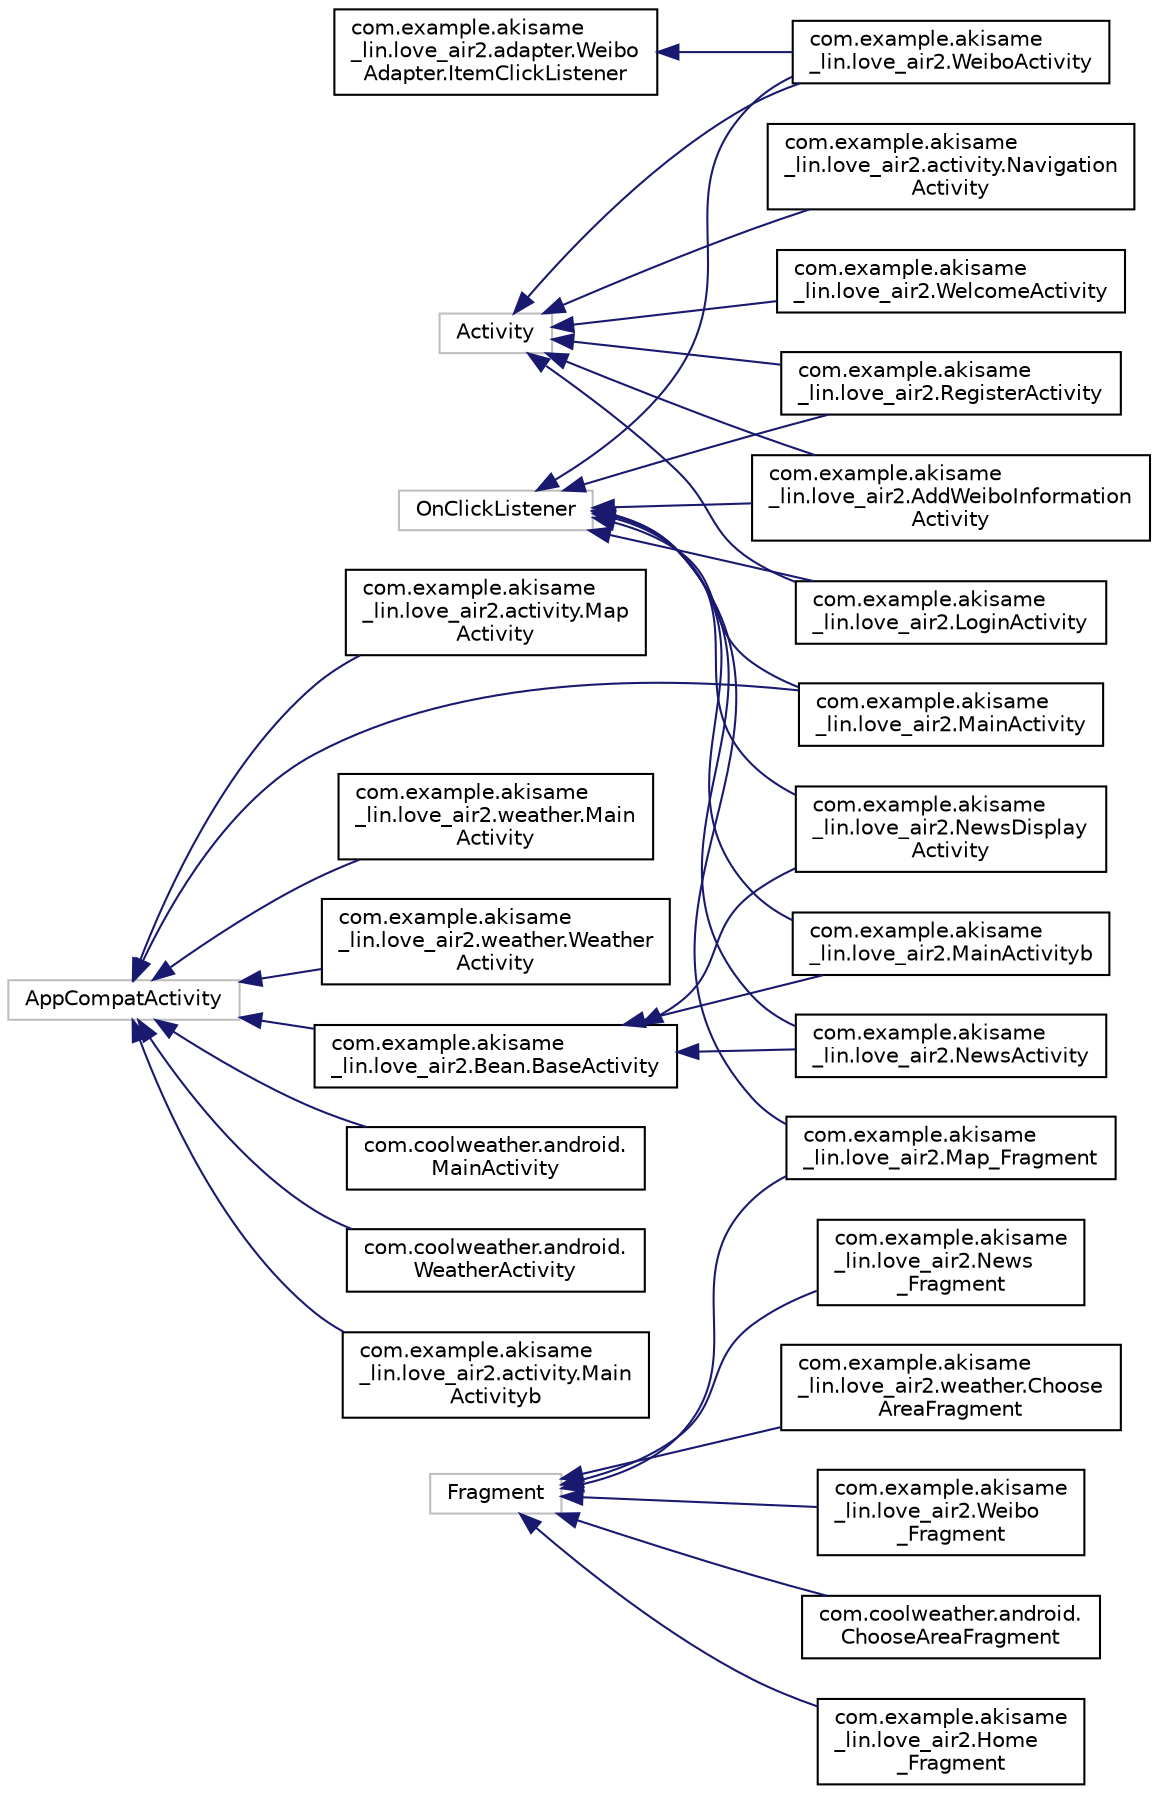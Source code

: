 digraph "类继承关系图"
{
 // LATEX_PDF_SIZE
  edge [fontname="Helvetica",fontsize="10",labelfontname="Helvetica",labelfontsize="10"];
  node [fontname="Helvetica",fontsize="10",shape=record];
  rankdir="LR";
  Node115 [label="Activity",height=0.2,width=0.4,color="grey75", fillcolor="white", style="filled",tooltip=" "];
  Node115 -> Node116 [dir="back",color="midnightblue",fontsize="10",style="solid",fontname="Helvetica"];
  Node116 [label="com.example.akisame\l_lin.love_air2.activity.Navigation\lActivity",height=0.2,width=0.4,color="black", fillcolor="white", style="filled",URL="$classcom_1_1example_1_1akisame__lin_1_1love__air2_1_1activity_1_1_navigation_activity.html",tooltip=" "];
  Node115 -> Node0 [dir="back",color="midnightblue",fontsize="10",style="solid",fontname="Helvetica"];
  Node0 [label="com.example.akisame\l_lin.love_air2.AddWeiboInformation\lActivity",height=0.2,width=0.4,color="black", fillcolor="white", style="filled",URL="$classcom_1_1example_1_1akisame__lin_1_1love__air2_1_1_add_weibo_information_activity.html",tooltip=" "];
  Node115 -> Node23 [dir="back",color="midnightblue",fontsize="10",style="solid",fontname="Helvetica"];
  Node23 [label="com.example.akisame\l_lin.love_air2.LoginActivity",height=0.2,width=0.4,color="black", fillcolor="white", style="filled",URL="$classcom_1_1example_1_1akisame__lin_1_1love__air2_1_1_login_activity.html",tooltip=" "];
  Node115 -> Node29 [dir="back",color="midnightblue",fontsize="10",style="solid",fontname="Helvetica"];
  Node29 [label="com.example.akisame\l_lin.love_air2.RegisterActivity",height=0.2,width=0.4,color="black", fillcolor="white", style="filled",URL="$classcom_1_1example_1_1akisame__lin_1_1love__air2_1_1_register_activity.html",tooltip=" "];
  Node115 -> Node30 [dir="back",color="midnightblue",fontsize="10",style="solid",fontname="Helvetica"];
  Node30 [label="com.example.akisame\l_lin.love_air2.WeiboActivity",height=0.2,width=0.4,color="black", fillcolor="white", style="filled",URL="$classcom_1_1example_1_1akisame__lin_1_1love__air2_1_1_weibo_activity.html",tooltip=" "];
  Node115 -> Node117 [dir="back",color="midnightblue",fontsize="10",style="solid",fontname="Helvetica"];
  Node117 [label="com.example.akisame\l_lin.love_air2.WelcomeActivity",height=0.2,width=0.4,color="black", fillcolor="white", style="filled",URL="$classcom_1_1example_1_1akisame__lin_1_1love__air2_1_1_welcome_activity.html",tooltip=" "];
  Node107 [label="AppCompatActivity",height=0.2,width=0.4,color="grey75", fillcolor="white", style="filled",tooltip=" "];
  Node107 -> Node108 [dir="back",color="midnightblue",fontsize="10",style="solid",fontname="Helvetica"];
  Node108 [label="com.coolweather.android.\lMainActivity",height=0.2,width=0.4,color="black", fillcolor="white", style="filled",URL="$classcom_1_1coolweather_1_1android_1_1_main_activity.html",tooltip=" "];
  Node107 -> Node109 [dir="back",color="midnightblue",fontsize="10",style="solid",fontname="Helvetica"];
  Node109 [label="com.coolweather.android.\lWeatherActivity",height=0.2,width=0.4,color="black", fillcolor="white", style="filled",URL="$classcom_1_1coolweather_1_1android_1_1_weather_activity.html",tooltip=" "];
  Node107 -> Node110 [dir="back",color="midnightblue",fontsize="10",style="solid",fontname="Helvetica"];
  Node110 [label="com.example.akisame\l_lin.love_air2.activity.Main\lActivityb",height=0.2,width=0.4,color="black", fillcolor="white", style="filled",URL="$classcom_1_1example_1_1akisame__lin_1_1love__air2_1_1activity_1_1_main_activityb.html",tooltip=" "];
  Node107 -> Node111 [dir="back",color="midnightblue",fontsize="10",style="solid",fontname="Helvetica"];
  Node111 [label="com.example.akisame\l_lin.love_air2.activity.Map\lActivity",height=0.2,width=0.4,color="black", fillcolor="white", style="filled",URL="$classcom_1_1example_1_1akisame__lin_1_1love__air2_1_1activity_1_1_map_activity.html",tooltip=" "];
  Node107 -> Node112 [dir="back",color="midnightblue",fontsize="10",style="solid",fontname="Helvetica"];
  Node112 [label="com.example.akisame\l_lin.love_air2.Bean.BaseActivity",height=0.2,width=0.4,color="black", fillcolor="white", style="filled",URL="$classcom_1_1example_1_1akisame__lin_1_1love__air2_1_1_bean_1_1_base_activity.html",tooltip=" "];
  Node112 -> Node25 [dir="back",color="midnightblue",fontsize="10",style="solid",fontname="Helvetica"];
  Node25 [label="com.example.akisame\l_lin.love_air2.MainActivityb",height=0.2,width=0.4,color="black", fillcolor="white", style="filled",URL="$classcom_1_1example_1_1akisame__lin_1_1love__air2_1_1_main_activityb.html",tooltip=" "];
  Node112 -> Node27 [dir="back",color="midnightblue",fontsize="10",style="solid",fontname="Helvetica"];
  Node27 [label="com.example.akisame\l_lin.love_air2.NewsActivity",height=0.2,width=0.4,color="black", fillcolor="white", style="filled",URL="$classcom_1_1example_1_1akisame__lin_1_1love__air2_1_1_news_activity.html",tooltip=" "];
  Node112 -> Node28 [dir="back",color="midnightblue",fontsize="10",style="solid",fontname="Helvetica"];
  Node28 [label="com.example.akisame\l_lin.love_air2.NewsDisplay\lActivity",height=0.2,width=0.4,color="black", fillcolor="white", style="filled",URL="$classcom_1_1example_1_1akisame__lin_1_1love__air2_1_1_news_display_activity.html",tooltip=" "];
  Node107 -> Node24 [dir="back",color="midnightblue",fontsize="10",style="solid",fontname="Helvetica"];
  Node24 [label="com.example.akisame\l_lin.love_air2.MainActivity",height=0.2,width=0.4,color="black", fillcolor="white", style="filled",URL="$classcom_1_1example_1_1akisame__lin_1_1love__air2_1_1_main_activity.html",tooltip=" "];
  Node107 -> Node113 [dir="back",color="midnightblue",fontsize="10",style="solid",fontname="Helvetica"];
  Node113 [label="com.example.akisame\l_lin.love_air2.weather.Main\lActivity",height=0.2,width=0.4,color="black", fillcolor="white", style="filled",URL="$classcom_1_1example_1_1akisame__lin_1_1love__air2_1_1weather_1_1_main_activity.html",tooltip=" "];
  Node107 -> Node114 [dir="back",color="midnightblue",fontsize="10",style="solid",fontname="Helvetica"];
  Node114 [label="com.example.akisame\l_lin.love_air2.weather.Weather\lActivity",height=0.2,width=0.4,color="black", fillcolor="white", style="filled",URL="$classcom_1_1example_1_1akisame__lin_1_1love__air2_1_1weather_1_1_weather_activity.html",tooltip=" "];
  Node86 [label="Fragment",height=0.2,width=0.4,color="grey75", fillcolor="white", style="filled",tooltip=" "];
  Node86 -> Node87 [dir="back",color="midnightblue",fontsize="10",style="solid",fontname="Helvetica"];
  Node87 [label="com.coolweather.android.\lChooseAreaFragment",height=0.2,width=0.4,color="black", fillcolor="white", style="filled",URL="$classcom_1_1coolweather_1_1android_1_1_choose_area_fragment.html",tooltip=" "];
  Node86 -> Node88 [dir="back",color="midnightblue",fontsize="10",style="solid",fontname="Helvetica"];
  Node88 [label="com.example.akisame\l_lin.love_air2.Home\l_Fragment",height=0.2,width=0.4,color="black", fillcolor="white", style="filled",URL="$classcom_1_1example_1_1akisame__lin_1_1love__air2_1_1_home___fragment.html",tooltip=" "];
  Node86 -> Node26 [dir="back",color="midnightblue",fontsize="10",style="solid",fontname="Helvetica"];
  Node26 [label="com.example.akisame\l_lin.love_air2.Map_Fragment",height=0.2,width=0.4,color="black", fillcolor="white", style="filled",URL="$classcom_1_1example_1_1akisame__lin_1_1love__air2_1_1_map___fragment.html",tooltip=" "];
  Node86 -> Node89 [dir="back",color="midnightblue",fontsize="10",style="solid",fontname="Helvetica"];
  Node89 [label="com.example.akisame\l_lin.love_air2.News\l_Fragment",height=0.2,width=0.4,color="black", fillcolor="white", style="filled",URL="$classcom_1_1example_1_1akisame__lin_1_1love__air2_1_1_news___fragment.html",tooltip=" "];
  Node86 -> Node90 [dir="back",color="midnightblue",fontsize="10",style="solid",fontname="Helvetica"];
  Node90 [label="com.example.akisame\l_lin.love_air2.weather.Choose\lAreaFragment",height=0.2,width=0.4,color="black", fillcolor="white", style="filled",URL="$classcom_1_1example_1_1akisame__lin_1_1love__air2_1_1weather_1_1_choose_area_fragment.html",tooltip=" "];
  Node86 -> Node91 [dir="back",color="midnightblue",fontsize="10",style="solid",fontname="Helvetica"];
  Node91 [label="com.example.akisame\l_lin.love_air2.Weibo\l_Fragment",height=0.2,width=0.4,color="black", fillcolor="white", style="filled",URL="$classcom_1_1example_1_1akisame__lin_1_1love__air2_1_1_weibo___fragment.html",tooltip=" "];
  Node38 [label="com.example.akisame\l_lin.love_air2.adapter.Weibo\lAdapter.ItemClickListener",height=0.2,width=0.4,color="black", fillcolor="white", style="filled",URL="$interfacecom_1_1example_1_1akisame__lin_1_1love__air2_1_1adapter_1_1_weibo_adapter_1_1_item_click_listener.html",tooltip=" "];
  Node38 -> Node30 [dir="back",color="midnightblue",fontsize="10",style="solid",fontname="Helvetica"];
  Node21 [label="OnClickListener",height=0.2,width=0.4,color="grey75", fillcolor="white", style="filled",tooltip=" "];
  Node21 -> Node0 [dir="back",color="midnightblue",fontsize="10",style="solid",fontname="Helvetica"];
  Node21 -> Node23 [dir="back",color="midnightblue",fontsize="10",style="solid",fontname="Helvetica"];
  Node21 -> Node24 [dir="back",color="midnightblue",fontsize="10",style="solid",fontname="Helvetica"];
  Node21 -> Node25 [dir="back",color="midnightblue",fontsize="10",style="solid",fontname="Helvetica"];
  Node21 -> Node26 [dir="back",color="midnightblue",fontsize="10",style="solid",fontname="Helvetica"];
  Node21 -> Node27 [dir="back",color="midnightblue",fontsize="10",style="solid",fontname="Helvetica"];
  Node21 -> Node28 [dir="back",color="midnightblue",fontsize="10",style="solid",fontname="Helvetica"];
  Node21 -> Node29 [dir="back",color="midnightblue",fontsize="10",style="solid",fontname="Helvetica"];
  Node21 -> Node30 [dir="back",color="midnightblue",fontsize="10",style="solid",fontname="Helvetica"];
}
